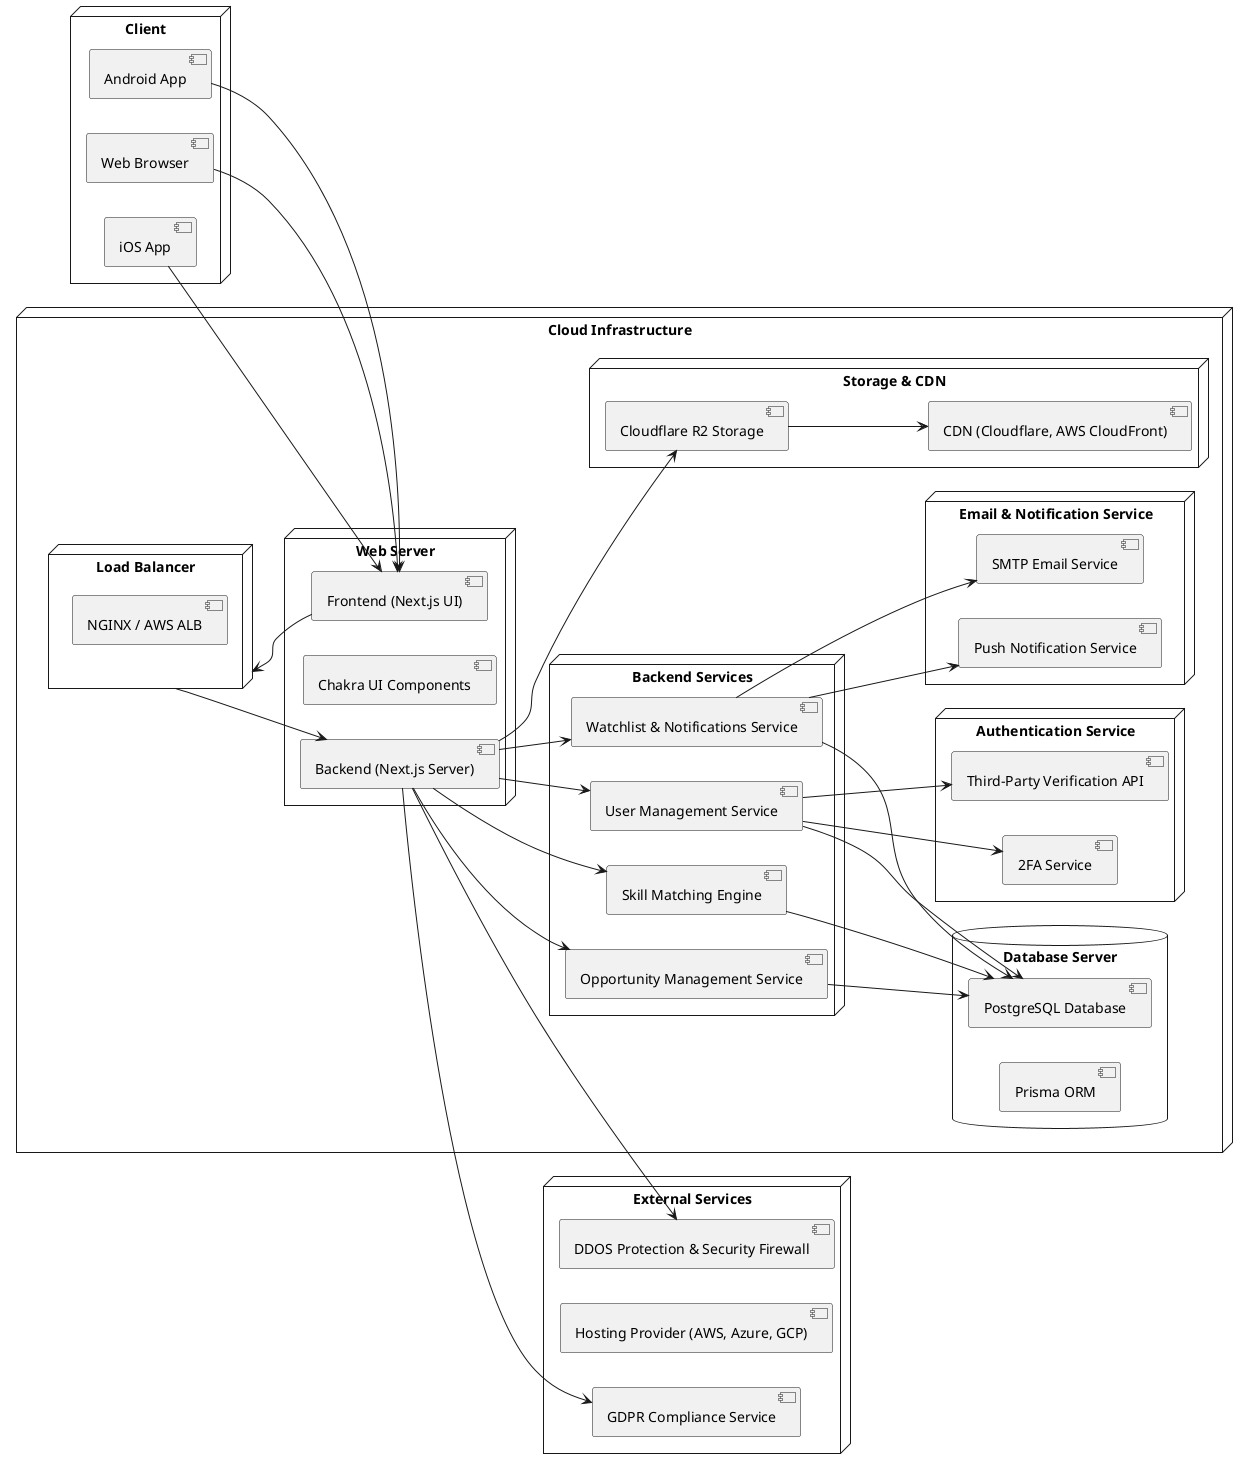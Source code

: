 @startuml

left to right direction

node "Client" {
    [Web Browser]
    [iOS App]
    [Android App]
}

node "Cloud Infrastructure" {
    node "Load Balancer" {
        [NGINX / AWS ALB]
    }
    
    node "Web Server" {
        [Frontend (Next.js UI)]
        [Chakra UI Components]
        [Backend (Next.js Server)]
    }
    
    node "Backend Services" {
        [User Management Service]
        [Opportunity Management Service]
        [Skill Matching Engine]
        [Watchlist & Notifications Service]
    }
    
    node "Storage & CDN" {
        [Cloudflare R2 Storage]
        [CDN (Cloudflare, AWS CloudFront)]
    }
    
    database "Database Server" {
        [PostgreSQL Database]
        [Prisma ORM]
    }
    
    node "Authentication Service" {
        [Third-Party Verification API]
        [2FA Service]
    }
    
    node "Email & Notification Service" {
        [SMTP Email Service]
        [Push Notification Service]
    }
}

node "External Services" {
    [DDOS Protection & Security Firewall]
    [Hosting Provider (AWS, Azure, GCP)]
    [GDPR Compliance Service]
}

' Connections
[Web Browser] --> [Frontend (Next.js UI)]
[iOS App] --> [Frontend (Next.js UI)]
[Android App] --> [Frontend (Next.js UI)]

[Frontend (Next.js UI)] --> [Load Balancer]
[Load Balancer] --> [Backend (Next.js Server)]

[Backend (Next.js Server)] --> [User Management Service]
[Backend (Next.js Server)] --> [Opportunity Management Service]
[Backend (Next.js Server)] --> [Skill Matching Engine]
[Backend (Next.js Server)] --> [Watchlist & Notifications Service]

[User Management Service] --> [PostgreSQL Database]
[Opportunity Management Service] --> [PostgreSQL Database]
[Skill Matching Engine] --> [PostgreSQL Database]
[Watchlist & Notifications Service] --> [PostgreSQL Database]

[User Management Service] --> [Third-Party Verification API]
[User Management Service] --> [2FA Service]

[Watchlist & Notifications Service] --> [SMTP Email Service]
[Watchlist & Notifications Service] --> [Push Notification Service]

[Backend (Next.js Server)] --> [Cloudflare R2 Storage]
[Cloudflare R2 Storage] --> [CDN (Cloudflare, AWS CloudFront)]

[Backend (Next.js Server)] --> [DDOS Protection & Security Firewall]
[Backend (Next.js Server)] --> [GDPR Compliance Service]

@enduml